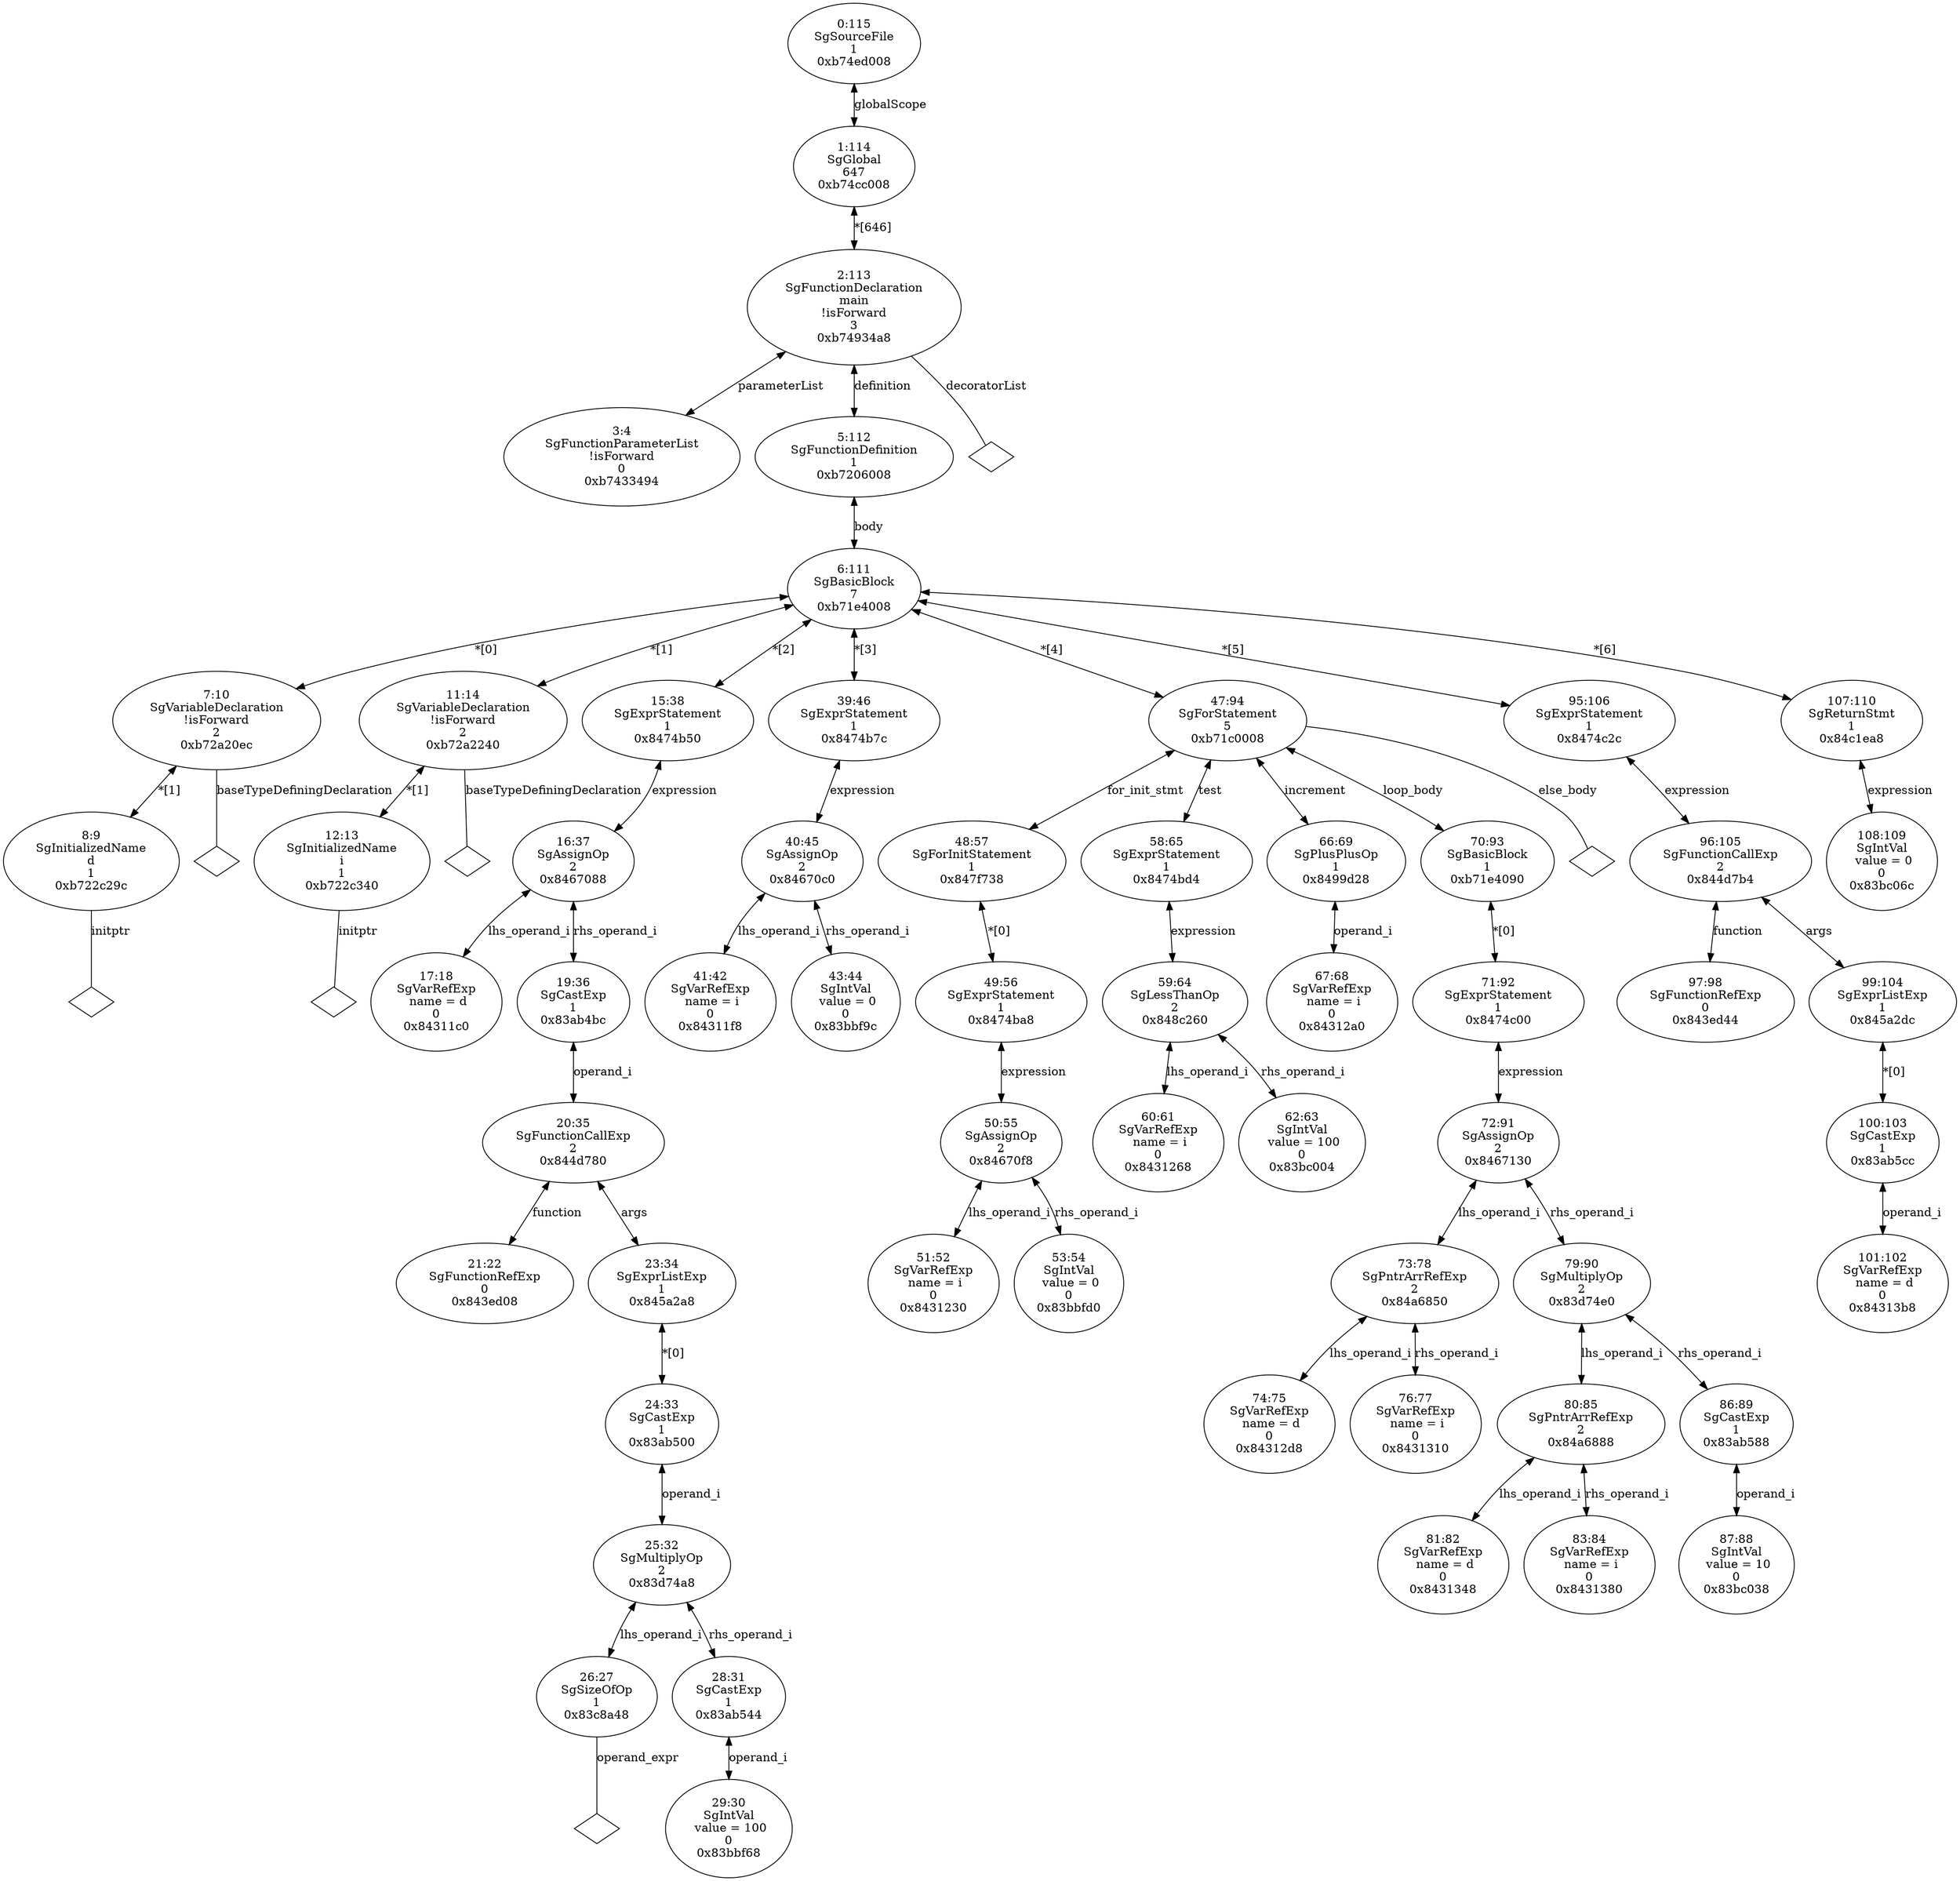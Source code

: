 digraph "G./for-array.c.dot" {
"0xb7433494"[label="3:4\nSgFunctionParameterList\n!isForward\n0\n0xb7433494\n" ];
"0xb722c29c"[label="8:9\nSgInitializedName\nd\n1\n0xb722c29c\n" ];
"0xb722c29c" -> "0xb722c29c__initptr__null"[label="initptr" dir=none ];
"0xb722c29c__initptr__null"[label="" shape=diamond ];
"0xb72a20ec"[label="7:10\nSgVariableDeclaration\n!isForward\n2\n0xb72a20ec\n" ];
"0xb72a20ec" -> "0xb72a20ec__baseTypeDefiningDeclaration__null"[label="baseTypeDefiningDeclaration" dir=none ];
"0xb72a20ec__baseTypeDefiningDeclaration__null"[label="" shape=diamond ];
"0xb72a20ec" -> "0xb722c29c"[label="*[1]" dir=both ];
"0xb722c340"[label="12:13\nSgInitializedName\ni\n1\n0xb722c340\n" ];
"0xb722c340" -> "0xb722c340__initptr__null"[label="initptr" dir=none ];
"0xb722c340__initptr__null"[label="" shape=diamond ];
"0xb72a2240"[label="11:14\nSgVariableDeclaration\n!isForward\n2\n0xb72a2240\n" ];
"0xb72a2240" -> "0xb72a2240__baseTypeDefiningDeclaration__null"[label="baseTypeDefiningDeclaration" dir=none ];
"0xb72a2240__baseTypeDefiningDeclaration__null"[label="" shape=diamond ];
"0xb72a2240" -> "0xb722c340"[label="*[1]" dir=both ];
"0x84311c0"[label="17:18\nSgVarRefExp\n name = d\n0\n0x84311c0\n" ];
"0x843ed08"[label="21:22\nSgFunctionRefExp\n0\n0x843ed08\n" ];
"0x83c8a48"[label="26:27\nSgSizeOfOp\n1\n0x83c8a48\n" ];
"0x83c8a48" -> "0x83c8a48__operand_expr__null"[label="operand_expr" dir=none ];
"0x83c8a48__operand_expr__null"[label="" shape=diamond ];
"0x83bbf68"[label="29:30\nSgIntVal\n value = 100\n0\n0x83bbf68\n" ];
"0x83ab544"[label="28:31\nSgCastExp\n1\n0x83ab544\n" ];
"0x83ab544" -> "0x83bbf68"[label="operand_i" dir=both ];
"0x83d74a8"[label="25:32\nSgMultiplyOp\n2\n0x83d74a8\n" ];
"0x83d74a8" -> "0x83c8a48"[label="lhs_operand_i" dir=both ];
"0x83d74a8" -> "0x83ab544"[label="rhs_operand_i" dir=both ];
"0x83ab500"[label="24:33\nSgCastExp\n1\n0x83ab500\n" ];
"0x83ab500" -> "0x83d74a8"[label="operand_i" dir=both ];
"0x845a2a8"[label="23:34\nSgExprListExp\n1\n0x845a2a8\n" ];
"0x845a2a8" -> "0x83ab500"[label="*[0]" dir=both ];
"0x844d780"[label="20:35\nSgFunctionCallExp\n2\n0x844d780\n" ];
"0x844d780" -> "0x843ed08"[label="function" dir=both ];
"0x844d780" -> "0x845a2a8"[label="args" dir=both ];
"0x83ab4bc"[label="19:36\nSgCastExp\n1\n0x83ab4bc\n" ];
"0x83ab4bc" -> "0x844d780"[label="operand_i" dir=both ];
"0x8467088"[label="16:37\nSgAssignOp\n2\n0x8467088\n" ];
"0x8467088" -> "0x84311c0"[label="lhs_operand_i" dir=both ];
"0x8467088" -> "0x83ab4bc"[label="rhs_operand_i" dir=both ];
"0x8474b50"[label="15:38\nSgExprStatement\n1\n0x8474b50\n" ];
"0x8474b50" -> "0x8467088"[label="expression" dir=both ];
"0x84311f8"[label="41:42\nSgVarRefExp\n name = i\n0\n0x84311f8\n" ];
"0x83bbf9c"[label="43:44\nSgIntVal\n value = 0\n0\n0x83bbf9c\n" ];
"0x84670c0"[label="40:45\nSgAssignOp\n2\n0x84670c0\n" ];
"0x84670c0" -> "0x84311f8"[label="lhs_operand_i" dir=both ];
"0x84670c0" -> "0x83bbf9c"[label="rhs_operand_i" dir=both ];
"0x8474b7c"[label="39:46\nSgExprStatement\n1\n0x8474b7c\n" ];
"0x8474b7c" -> "0x84670c0"[label="expression" dir=both ];
"0x8431230"[label="51:52\nSgVarRefExp\n name = i\n0\n0x8431230\n" ];
"0x83bbfd0"[label="53:54\nSgIntVal\n value = 0\n0\n0x83bbfd0\n" ];
"0x84670f8"[label="50:55\nSgAssignOp\n2\n0x84670f8\n" ];
"0x84670f8" -> "0x8431230"[label="lhs_operand_i" dir=both ];
"0x84670f8" -> "0x83bbfd0"[label="rhs_operand_i" dir=both ];
"0x8474ba8"[label="49:56\nSgExprStatement\n1\n0x8474ba8\n" ];
"0x8474ba8" -> "0x84670f8"[label="expression" dir=both ];
"0x847f738"[label="48:57\nSgForInitStatement\n1\n0x847f738\n" ];
"0x847f738" -> "0x8474ba8"[label="*[0]" dir=both ];
"0x8431268"[label="60:61\nSgVarRefExp\n name = i\n0\n0x8431268\n" ];
"0x83bc004"[label="62:63\nSgIntVal\n value = 100\n0\n0x83bc004\n" ];
"0x848c260"[label="59:64\nSgLessThanOp\n2\n0x848c260\n" ];
"0x848c260" -> "0x8431268"[label="lhs_operand_i" dir=both ];
"0x848c260" -> "0x83bc004"[label="rhs_operand_i" dir=both ];
"0x8474bd4"[label="58:65\nSgExprStatement\n1\n0x8474bd4\n" ];
"0x8474bd4" -> "0x848c260"[label="expression" dir=both ];
"0x84312a0"[label="67:68\nSgVarRefExp\n name = i\n0\n0x84312a0\n" ];
"0x8499d28"[label="66:69\nSgPlusPlusOp\n1\n0x8499d28\n" ];
"0x8499d28" -> "0x84312a0"[label="operand_i" dir=both ];
"0x84312d8"[label="74:75\nSgVarRefExp\n name = d\n0\n0x84312d8\n" ];
"0x8431310"[label="76:77\nSgVarRefExp\n name = i\n0\n0x8431310\n" ];
"0x84a6850"[label="73:78\nSgPntrArrRefExp\n2\n0x84a6850\n" ];
"0x84a6850" -> "0x84312d8"[label="lhs_operand_i" dir=both ];
"0x84a6850" -> "0x8431310"[label="rhs_operand_i" dir=both ];
"0x8431348"[label="81:82\nSgVarRefExp\n name = d\n0\n0x8431348\n" ];
"0x8431380"[label="83:84\nSgVarRefExp\n name = i\n0\n0x8431380\n" ];
"0x84a6888"[label="80:85\nSgPntrArrRefExp\n2\n0x84a6888\n" ];
"0x84a6888" -> "0x8431348"[label="lhs_operand_i" dir=both ];
"0x84a6888" -> "0x8431380"[label="rhs_operand_i" dir=both ];
"0x83bc038"[label="87:88\nSgIntVal\n value = 10\n0\n0x83bc038\n" ];
"0x83ab588"[label="86:89\nSgCastExp\n1\n0x83ab588\n" ];
"0x83ab588" -> "0x83bc038"[label="operand_i" dir=both ];
"0x83d74e0"[label="79:90\nSgMultiplyOp\n2\n0x83d74e0\n" ];
"0x83d74e0" -> "0x84a6888"[label="lhs_operand_i" dir=both ];
"0x83d74e0" -> "0x83ab588"[label="rhs_operand_i" dir=both ];
"0x8467130"[label="72:91\nSgAssignOp\n2\n0x8467130\n" ];
"0x8467130" -> "0x84a6850"[label="lhs_operand_i" dir=both ];
"0x8467130" -> "0x83d74e0"[label="rhs_operand_i" dir=both ];
"0x8474c00"[label="71:92\nSgExprStatement\n1\n0x8474c00\n" ];
"0x8474c00" -> "0x8467130"[label="expression" dir=both ];
"0xb71e4090"[label="70:93\nSgBasicBlock\n1\n0xb71e4090\n" ];
"0xb71e4090" -> "0x8474c00"[label="*[0]" dir=both ];
"0xb71c0008"[label="47:94\nSgForStatement\n5\n0xb71c0008\n" ];
"0xb71c0008" -> "0x847f738"[label="for_init_stmt" dir=both ];
"0xb71c0008" -> "0x8474bd4"[label="test" dir=both ];
"0xb71c0008" -> "0x8499d28"[label="increment" dir=both ];
"0xb71c0008" -> "0xb71e4090"[label="loop_body" dir=both ];
"0xb71c0008" -> "0xb71c0008__else_body__null"[label="else_body" dir=none ];
"0xb71c0008__else_body__null"[label="" shape=diamond ];
"0x843ed44"[label="97:98\nSgFunctionRefExp\n0\n0x843ed44\n" ];
"0x84313b8"[label="101:102\nSgVarRefExp\n name = d\n0\n0x84313b8\n" ];
"0x83ab5cc"[label="100:103\nSgCastExp\n1\n0x83ab5cc\n" ];
"0x83ab5cc" -> "0x84313b8"[label="operand_i" dir=both ];
"0x845a2dc"[label="99:104\nSgExprListExp\n1\n0x845a2dc\n" ];
"0x845a2dc" -> "0x83ab5cc"[label="*[0]" dir=both ];
"0x844d7b4"[label="96:105\nSgFunctionCallExp\n2\n0x844d7b4\n" ];
"0x844d7b4" -> "0x843ed44"[label="function" dir=both ];
"0x844d7b4" -> "0x845a2dc"[label="args" dir=both ];
"0x8474c2c"[label="95:106\nSgExprStatement\n1\n0x8474c2c\n" ];
"0x8474c2c" -> "0x844d7b4"[label="expression" dir=both ];
"0x83bc06c"[label="108:109\nSgIntVal\n value = 0\n0\n0x83bc06c\n" ];
"0x84c1ea8"[label="107:110\nSgReturnStmt\n1\n0x84c1ea8\n" ];
"0x84c1ea8" -> "0x83bc06c"[label="expression" dir=both ];
"0xb71e4008"[label="6:111\nSgBasicBlock\n7\n0xb71e4008\n" ];
"0xb71e4008" -> "0xb72a20ec"[label="*[0]" dir=both ];
"0xb71e4008" -> "0xb72a2240"[label="*[1]" dir=both ];
"0xb71e4008" -> "0x8474b50"[label="*[2]" dir=both ];
"0xb71e4008" -> "0x8474b7c"[label="*[3]" dir=both ];
"0xb71e4008" -> "0xb71c0008"[label="*[4]" dir=both ];
"0xb71e4008" -> "0x8474c2c"[label="*[5]" dir=both ];
"0xb71e4008" -> "0x84c1ea8"[label="*[6]" dir=both ];
"0xb7206008"[label="5:112\nSgFunctionDefinition\n1\n0xb7206008\n" ];
"0xb7206008" -> "0xb71e4008"[label="body" dir=both ];
"0xb74934a8"[label="2:113\nSgFunctionDeclaration\nmain\n!isForward\n3\n0xb74934a8\n" ];
"0xb74934a8" -> "0xb7433494"[label="parameterList" dir=both ];
"0xb74934a8" -> "0xb74934a8__decoratorList__null"[label="decoratorList" dir=none ];
"0xb74934a8__decoratorList__null"[label="" shape=diamond ];
"0xb74934a8" -> "0xb7206008"[label="definition" dir=both ];
"0xb74cc008"[label="1:114\nSgGlobal\n647\n0xb74cc008\n" ];
"0xb74cc008" -> "0xb74934a8"[label="*[646]" dir=both ];
"0xb74ed008"[label="0:115\nSgSourceFile\n1\n0xb74ed008\n" ];
"0xb74ed008" -> "0xb74cc008"[label="globalScope" dir=both ];
}
